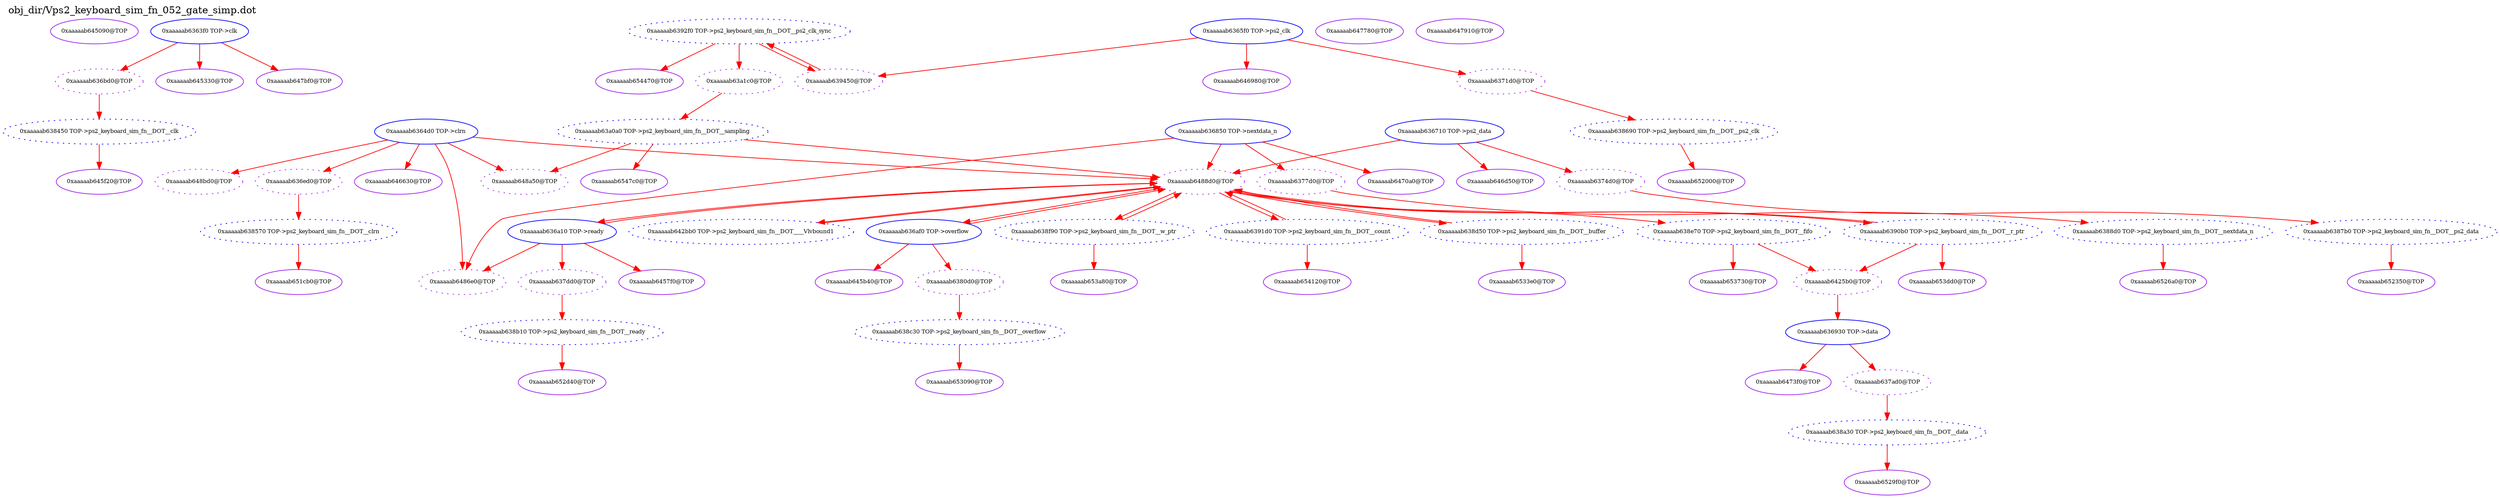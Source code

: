 digraph v3graph {
	graph	[label="obj_dir/Vps2_keyboard_sim_fn_052_gate_simp.dot",
		 labelloc=t, labeljust=l,
		 //size="7.5,10",
		 rankdir=TB];
	n0	[fontsize=8 label="0xaaaaab645090@TOP", color=purple];
	n1	[fontsize=8 label="0xaaaaab636bd0@TOP", color=purple, style=dotted];
	n2	[fontsize=8 label="0xaaaaab6363f0 TOP->clk", color=blue];
	n3	[fontsize=8 label="0xaaaaab638450 TOP->ps2_keyboard_sim_fn__DOT__clk", color=blue, style=dotted];
	n4	[fontsize=8 label="0xaaaaab636ed0@TOP", color=purple, style=dotted];
	n5	[fontsize=8 label="0xaaaaab6364d0 TOP->clrn", color=blue];
	n6	[fontsize=8 label="0xaaaaab638570 TOP->ps2_keyboard_sim_fn__DOT__clrn", color=blue, style=dotted];
	n7	[fontsize=8 label="0xaaaaab6371d0@TOP", color=purple, style=dotted];
	n8	[fontsize=8 label="0xaaaaab6365f0 TOP->ps2_clk", color=blue];
	n9	[fontsize=8 label="0xaaaaab638690 TOP->ps2_keyboard_sim_fn__DOT__ps2_clk", color=blue, style=dotted];
	n10	[fontsize=8 label="0xaaaaab6374d0@TOP", color=purple, style=dotted];
	n11	[fontsize=8 label="0xaaaaab636710 TOP->ps2_data", color=blue];
	n12	[fontsize=8 label="0xaaaaab6387b0 TOP->ps2_keyboard_sim_fn__DOT__ps2_data", color=blue, style=dotted];
	n13	[fontsize=8 label="0xaaaaab6377d0@TOP", color=purple, style=dotted];
	n14	[fontsize=8 label="0xaaaaab636850 TOP->nextdata_n", color=blue];
	n15	[fontsize=8 label="0xaaaaab6388d0 TOP->ps2_keyboard_sim_fn__DOT__nextdata_n", color=blue, style=dotted];
	n16	[fontsize=8 label="0xaaaaab637ad0@TOP", color=purple, style=dotted];
	n17	[fontsize=8 label="0xaaaaab636930 TOP->data", color=blue];
	n18	[fontsize=8 label="0xaaaaab638a30 TOP->ps2_keyboard_sim_fn__DOT__data", color=blue, style=dotted];
	n19	[fontsize=8 label="0xaaaaab637dd0@TOP", color=purple, style=dotted];
	n20	[fontsize=8 label="0xaaaaab636a10 TOP->ready", color=blue];
	n21	[fontsize=8 label="0xaaaaab638b10 TOP->ps2_keyboard_sim_fn__DOT__ready", color=blue, style=dotted];
	n22	[fontsize=8 label="0xaaaaab6380d0@TOP", color=purple, style=dotted];
	n23	[fontsize=8 label="0xaaaaab636af0 TOP->overflow", color=blue];
	n24	[fontsize=8 label="0xaaaaab638c30 TOP->ps2_keyboard_sim_fn__DOT__overflow", color=blue, style=dotted];
	n25	[fontsize=8 label="0xaaaaab63a1c0@TOP", color=purple, style=dotted];
	n26	[fontsize=8 label="0xaaaaab6392f0 TOP->ps2_keyboard_sim_fn__DOT__ps2_clk_sync", color=blue, style=dotted];
	n27	[fontsize=8 label="0xaaaaab63a0a0 TOP->ps2_keyboard_sim_fn__DOT__sampling", color=blue, style=dotted];
	n28	[fontsize=8 label="0xaaaaab6425b0@TOP", color=purple, style=dotted];
	n29	[fontsize=8 label="0xaaaaab638e70 TOP->ps2_keyboard_sim_fn__DOT__fifo", color=blue, style=dotted];
	n30	[fontsize=8 label="0xaaaaab6390b0 TOP->ps2_keyboard_sim_fn__DOT__r_ptr", color=blue, style=dotted];
	n31	[fontsize=8 label="0xaaaaab645330@TOP", color=purple];
	n32	[fontsize=8 label="0xaaaaab639450@TOP", color=purple, style=dotted];
	n33	[fontsize=8 label="0xaaaaab648bd0@TOP", color=purple, style=dotted];
	n34	[fontsize=8 label="0xaaaaab648a50@TOP", color=purple, style=dotted];
	n35	[fontsize=8 label="0xaaaaab6488d0@TOP", color=purple, style=dotted];
	n36	[fontsize=8 label="0xaaaaab638f90 TOP->ps2_keyboard_sim_fn__DOT__w_ptr", color=blue, style=dotted];
	n37	[fontsize=8 label="0xaaaaab6391d0 TOP->ps2_keyboard_sim_fn__DOT__count", color=blue, style=dotted];
	n38	[fontsize=8 label="0xaaaaab638d50 TOP->ps2_keyboard_sim_fn__DOT__buffer", color=blue, style=dotted];
	n39	[fontsize=8 label="0xaaaaab642bb0 TOP->ps2_keyboard_sim_fn__DOT____Vlvbound1", color=blue, style=dotted];
	n40	[fontsize=8 label="0xaaaaab6486e0@TOP", color=purple, style=dotted];
	n41	[fontsize=8 label="0xaaaaab647780@TOP", color=purple];
	n42	[fontsize=8 label="0xaaaaab647910@TOP", color=purple];
	n43	[fontsize=8 label="0xaaaaab647bf0@TOP", color=purple];
	n44	[fontsize=8 label="0xaaaaab646630@TOP", color=purple];
	n45	[fontsize=8 label="0xaaaaab646980@TOP", color=purple];
	n46	[fontsize=8 label="0xaaaaab646d50@TOP", color=purple];
	n47	[fontsize=8 label="0xaaaaab6470a0@TOP", color=purple];
	n48	[fontsize=8 label="0xaaaaab6473f0@TOP", color=purple];
	n49	[fontsize=8 label="0xaaaaab6457f0@TOP", color=purple];
	n50	[fontsize=8 label="0xaaaaab645b40@TOP", color=purple];
	n51	[fontsize=8 label="0xaaaaab645f20@TOP", color=purple];
	n52	[fontsize=8 label="0xaaaaab651cb0@TOP", color=purple];
	n53	[fontsize=8 label="0xaaaaab652000@TOP", color=purple];
	n54	[fontsize=8 label="0xaaaaab652350@TOP", color=purple];
	n55	[fontsize=8 label="0xaaaaab6526a0@TOP", color=purple];
	n56	[fontsize=8 label="0xaaaaab6529f0@TOP", color=purple];
	n57	[fontsize=8 label="0xaaaaab652d40@TOP", color=purple];
	n58	[fontsize=8 label="0xaaaaab653090@TOP", color=purple];
	n59	[fontsize=8 label="0xaaaaab6533e0@TOP", color=purple];
	n60	[fontsize=8 label="0xaaaaab653730@TOP", color=purple];
	n61	[fontsize=8 label="0xaaaaab653a80@TOP", color=purple];
	n62	[fontsize=8 label="0xaaaaab653dd0@TOP", color=purple];
	n63	[fontsize=8 label="0xaaaaab654120@TOP", color=purple];
	n64	[fontsize=8 label="0xaaaaab654470@TOP", color=purple];
	n65	[fontsize=8 label="0xaaaaab6547c0@TOP", color=purple];
	n1 -> n3 [fontsize=8 label="" weight=1 color=red];
	n2 -> n1 [fontsize=8 label="" weight=1 color=red];
	n2 -> n31 [fontsize=8 label="" weight=1 color=red];
	n2 -> n43 [fontsize=8 label="" weight=1 color=red];
	n3 -> n51 [fontsize=8 label="" weight=1 color=red];
	n4 -> n6 [fontsize=8 label="" weight=1 color=red];
	n5 -> n4 [fontsize=8 label="" weight=1 color=red];
	n5 -> n33 [fontsize=8 label="" weight=1 color=red];
	n5 -> n34 [fontsize=8 label="" weight=1 color=red];
	n5 -> n35 [fontsize=8 label="" weight=1 color=red];
	n5 -> n40 [fontsize=8 label="" weight=1 color=red];
	n5 -> n44 [fontsize=8 label="" weight=1 color=red];
	n6 -> n52 [fontsize=8 label="" weight=1 color=red];
	n7 -> n9 [fontsize=8 label="" weight=1 color=red];
	n8 -> n7 [fontsize=8 label="" weight=1 color=red];
	n8 -> n32 [fontsize=8 label="" weight=1 color=red];
	n8 -> n45 [fontsize=8 label="" weight=1 color=red];
	n9 -> n53 [fontsize=8 label="" weight=1 color=red];
	n10 -> n12 [fontsize=8 label="" weight=1 color=red];
	n11 -> n10 [fontsize=8 label="" weight=1 color=red];
	n11 -> n35 [fontsize=8 label="" weight=2 color=red];
	n11 -> n46 [fontsize=8 label="" weight=1 color=red];
	n12 -> n54 [fontsize=8 label="" weight=1 color=red];
	n13 -> n15 [fontsize=8 label="" weight=1 color=red];
	n14 -> n13 [fontsize=8 label="" weight=1 color=red];
	n14 -> n35 [fontsize=8 label="" weight=1 color=red];
	n14 -> n40 [fontsize=8 label="" weight=1 color=red];
	n14 -> n47 [fontsize=8 label="" weight=1 color=red];
	n15 -> n55 [fontsize=8 label="" weight=1 color=red];
	n16 -> n18 [fontsize=8 label="" weight=1 color=red];
	n17 -> n16 [fontsize=8 label="" weight=1 color=red];
	n17 -> n48 [fontsize=8 label="" weight=1 color=red];
	n18 -> n56 [fontsize=8 label="" weight=1 color=red];
	n19 -> n21 [fontsize=8 label="" weight=1 color=red];
	n20 -> n19 [fontsize=8 label="" weight=1 color=red];
	n20 -> n35 [fontsize=8 label="" weight=1 color=red];
	n20 -> n40 [fontsize=8 label="" weight=1 color=red];
	n20 -> n49 [fontsize=8 label="" weight=1 color=red];
	n21 -> n57 [fontsize=8 label="" weight=1 color=red];
	n22 -> n24 [fontsize=8 label="" weight=1 color=red];
	n23 -> n22 [fontsize=8 label="" weight=1 color=red];
	n23 -> n35 [fontsize=8 label="" weight=1 color=red];
	n23 -> n50 [fontsize=8 label="" weight=1 color=red];
	n24 -> n58 [fontsize=8 label="" weight=1 color=red];
	n25 -> n27 [fontsize=8 label="" weight=1 color=red];
	n26 -> n25 [fontsize=8 label="" weight=2 color=red];
	n26 -> n32 [fontsize=8 label="" weight=1 color=red];
	n26 -> n64 [fontsize=8 label="" weight=1 color=red];
	n27 -> n34 [fontsize=8 label="" weight=1 color=red];
	n27 -> n35 [fontsize=8 label="" weight=1 color=red];
	n27 -> n65 [fontsize=8 label="" weight=1 color=red];
	n28 -> n17 [fontsize=8 label="" weight=1 color=red];
	n29 -> n28 [fontsize=8 label="" weight=1 color=red];
	n29 -> n60 [fontsize=8 label="" weight=1 color=red];
	n30 -> n28 [fontsize=8 label="" weight=1 color=red];
	n30 -> n35 [fontsize=8 label="" weight=3 color=red];
	n30 -> n62 [fontsize=8 label="" weight=1 color=red];
	n32 -> n26 [fontsize=8 label="" weight=1 color=red];
	n35 -> n30 [fontsize=8 label="" weight=2 color=red];
	n35 -> n20 [fontsize=8 label="" weight=3 color=red];
	n35 -> n29 [fontsize=8 label="" weight=1 color=red];
	n35 -> n36 [fontsize=8 label="" weight=2 color=red];
	n35 -> n23 [fontsize=8 label="" weight=2 color=red];
	n35 -> n37 [fontsize=8 label="" weight=3 color=red];
	n35 -> n39 [fontsize=8 label="" weight=1 color=red];
	n35 -> n38 [fontsize=8 label="" weight=1 color=red];
	n36 -> n35 [fontsize=8 label="" weight=4 color=red];
	n36 -> n61 [fontsize=8 label="" weight=1 color=red];
	n37 -> n35 [fontsize=8 label="" weight=4 color=red];
	n37 -> n63 [fontsize=8 label="" weight=1 color=red];
	n38 -> n35 [fontsize=8 label="" weight=3 color=red];
	n38 -> n59 [fontsize=8 label="" weight=1 color=red];
	n39 -> n35 [fontsize=8 label="" weight=1 color=red];
}
